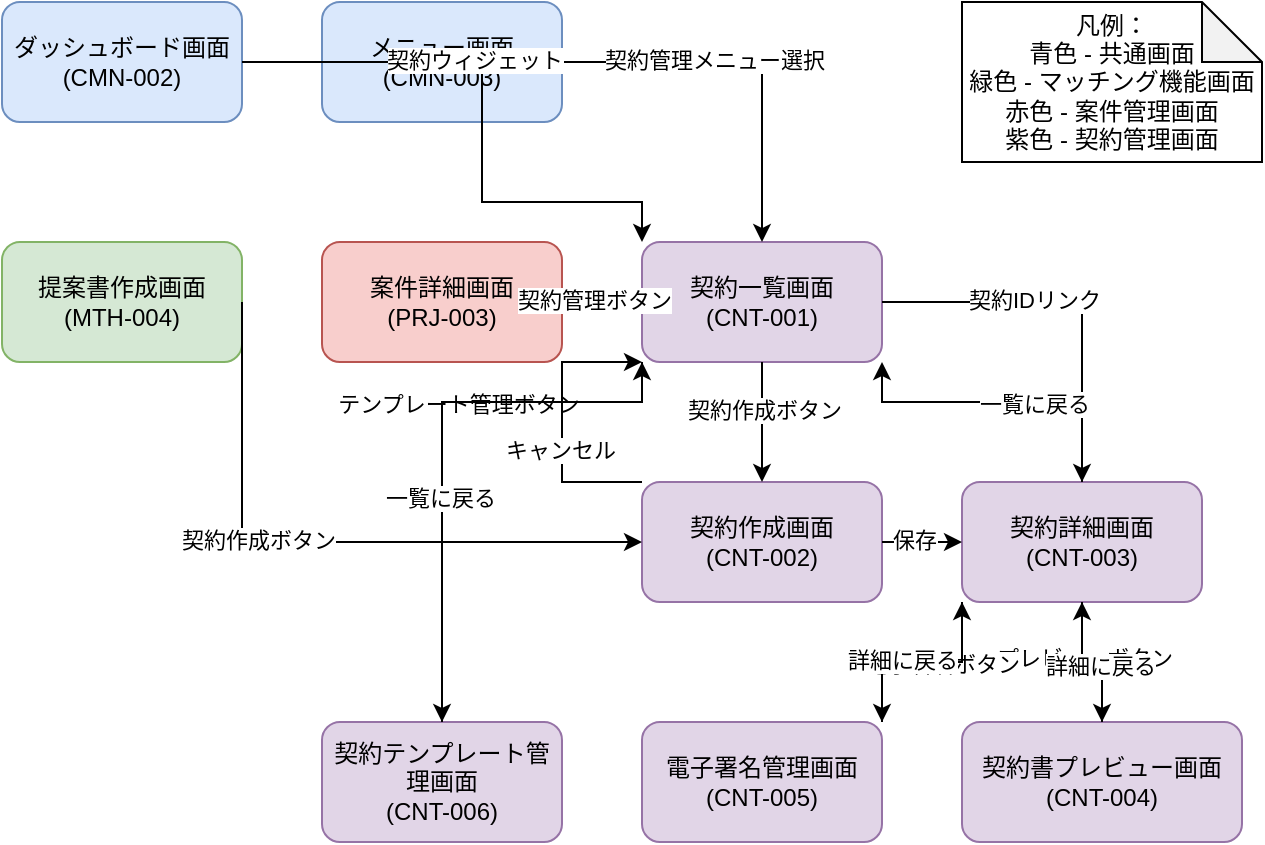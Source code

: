 <mxfile version="22.0.0" type="device">
  <diagram id="contract-management" name="契約管理画面遷移図">
    <mxGraphModel dx="1422" dy="798" grid="1" gridSize="10" guides="1" tooltips="1" connect="1" arrows="1" fold="1" page="1" pageScale="1" pageWidth="1169" pageHeight="827" math="0" shadow="0">
      <root>
        <mxCell id="0" />
        <mxCell id="1" parent="0" />
        
        <!-- 共通画面 -->
        <mxCell id="CMN002" value="ダッシュボード画面&#xa;(CMN-002)" style="rounded=1;whiteSpace=wrap;html=1;fillColor=#dae8fc;strokeColor=#6c8ebf;" vertex="1" parent="1">
          <mxGeometry x="120" y="40" width="120" height="60" as="geometry" />
        </mxCell>
        <mxCell id="CMN003" value="メニュー画面&#xa;(CMN-003)" style="rounded=1;whiteSpace=wrap;html=1;fillColor=#dae8fc;strokeColor=#6c8ebf;" vertex="1" parent="1">
          <mxGeometry x="280" y="40" width="120" height="60" as="geometry" />
        </mxCell>
        
        <!-- 提案書作成画面 -->
        <mxCell id="MTH004" value="提案書作成画面&#xa;(MTH-004)" style="rounded=1;whiteSpace=wrap;html=1;fillColor=#d5e8d4;strokeColor=#82b366;" vertex="1" parent="1">
          <mxGeometry x="120" y="160" width="120" height="60" as="geometry" />
        </mxCell>
        
        <!-- 案件画面 -->
        <mxCell id="PRJ003" value="案件詳細画面&#xa;(PRJ-003)" style="rounded=1;whiteSpace=wrap;html=1;fillColor=#f8cecc;strokeColor=#b85450;" vertex="1" parent="1">
          <mxGeometry x="280" y="160" width="120" height="60" as="geometry" />
        </mxCell>
        
        <!-- 契約管理画面群 -->
        <mxCell id="CNT001" value="契約一覧画面&#xa;(CNT-001)" style="rounded=1;whiteSpace=wrap;html=1;fillColor=#e1d5e7;strokeColor=#9673a6;" vertex="1" parent="1">
          <mxGeometry x="440" y="160" width="120" height="60" as="geometry" />
        </mxCell>
        <mxCell id="CNT002" value="契約作成画面&#xa;(CNT-002)" style="rounded=1;whiteSpace=wrap;html=1;fillColor=#e1d5e7;strokeColor=#9673a6;" vertex="1" parent="1">
          <mxGeometry x="440" y="280" width="120" height="60" as="geometry" />
        </mxCell>
        <mxCell id="CNT003" value="契約詳細画面&#xa;(CNT-003)" style="rounded=1;whiteSpace=wrap;html=1;fillColor=#e1d5e7;strokeColor=#9673a6;" vertex="1" parent="1">
          <mxGeometry x="600" y="280" width="120" height="60" as="geometry" />
        </mxCell>
        <mxCell id="CNT004" value="契約書プレビュー画面&#xa;(CNT-004)" style="rounded=1;whiteSpace=wrap;html=1;fillColor=#e1d5e7;strokeColor=#9673a6;" vertex="1" parent="1">
          <mxGeometry x="600" y="400" width="140" height="60" as="geometry" />
        </mxCell>
        <mxCell id="CNT005" value="電子署名管理画面&#xa;(CNT-005)" style="rounded=1;whiteSpace=wrap;html=1;fillColor=#e1d5e7;strokeColor=#9673a6;" vertex="1" parent="1">
          <mxGeometry x="440" y="400" width="120" height="60" as="geometry" />
        </mxCell>
        <mxCell id="CNT006" value="契約テンプレート管理画面&#xa;(CNT-006)" style="rounded=1;whiteSpace=wrap;html=1;fillColor=#e1d5e7;strokeColor=#9673a6;" vertex="1" parent="1">
          <mxGeometry x="280" y="400" width="120" height="60" as="geometry" />
        </mxCell>
        
        <!-- 画面遷移 -->
        <mxCell id="CMN003-CNT001" style="edgeStyle=orthogonalEdgeStyle;rounded=0;orthogonalLoop=1;jettySize=auto;html=1;exitX=1;exitY=0.5;exitDx=0;exitDy=0;entryX=0.5;entryY=0;entryDx=0;entryDy=0;" edge="1" parent="1" source="CMN003" target="CNT001">
          <mxGeometry relative="1" as="geometry">
            <Array as="points">
              <mxPoint x="500" y="70" />
            </Array>
          </mxGeometry>
        </mxCell>
        <mxCell id="CMN003-CNT001-label" value="契約管理メニュー選択" style="edgeLabel;html=1;align=center;verticalAlign=middle;resizable=0;points=[];" vertex="1" connectable="0" parent="CMN003-CNT001">
          <mxGeometry x="-0.2" y="1" relative="1" as="geometry">
            <mxPoint as="offset" />
          </mxGeometry>
        </mxCell>
        
        <mxCell id="CMN002-CNT001" style="edgeStyle=orthogonalEdgeStyle;rounded=0;orthogonalLoop=1;jettySize=auto;html=1;exitX=1;exitY=0.5;exitDx=0;exitDy=0;entryX=0;entryY=0;entryDx=0;entryDy=0;" edge="1" parent="1" source="CMN002" target="CNT001">
          <mxGeometry relative="1" as="geometry">
            <Array as="points">
              <mxPoint x="360" y="70" />
              <mxPoint x="360" y="140" />
              <mxPoint x="440" y="140" />
            </Array>
          </mxGeometry>
        </mxCell>
        <mxCell id="CMN002-CNT001-label" value="契約ウィジェット" style="edgeLabel;html=1;align=center;verticalAlign=middle;resizable=0;points=[];" vertex="1" connectable="0" parent="CMN002-CNT001">
          <mxGeometry x="-0.2" y="1" relative="1" as="geometry">
            <mxPoint as="offset" />
          </mxGeometry>
        </mxCell>
        
        <mxCell id="MTH004-CNT002" style="edgeStyle=orthogonalEdgeStyle;rounded=0;orthogonalLoop=1;jettySize=auto;html=1;exitX=1;exitY=0.5;exitDx=0;exitDy=0;entryX=0;entryY=0.5;entryDx=0;entryDy=0;" edge="1" parent="1" source="MTH004" target="CNT002">
          <mxGeometry relative="1" as="geometry">
            <Array as="points">
              <mxPoint x="240" y="190" />
              <mxPoint x="240" y="310" />
            </Array>
          </mxGeometry>
        </mxCell>
        <mxCell id="MTH004-CNT002-label" value="契約作成ボタン" style="edgeLabel;html=1;align=center;verticalAlign=middle;resizable=0;points=[];" vertex="1" connectable="0" parent="MTH004-CNT002">
          <mxGeometry x="-0.2" y="1" relative="1" as="geometry">
            <mxPoint as="offset" />
          </mxGeometry>
        </mxCell>
        
        <mxCell id="PRJ003-CNT001" style="edgeStyle=orthogonalEdgeStyle;rounded=0;orthogonalLoop=1;jettySize=auto;html=1;exitX=1;exitY=0.5;exitDx=0;exitDy=0;entryX=0;entryY=0.5;entryDx=0;entryDy=0;" edge="1" parent="1" source="PRJ003" target="CNT001">
          <mxGeometry relative="1" as="geometry" />
        </mxCell>
        <mxCell id="PRJ003-CNT001-label" value="契約管理ボタン" style="edgeLabel;html=1;align=center;verticalAlign=middle;resizable=0;points=[];" vertex="1" connectable="0" parent="PRJ003-CNT001">
          <mxGeometry x="-0.2" y="1" relative="1" as="geometry">
            <mxPoint as="offset" />
          </mxGeometry>
        </mxCell>
        
        <mxCell id="CNT001-CNT002" style="edgeStyle=orthogonalEdgeStyle;rounded=0;orthogonalLoop=1;jettySize=auto;html=1;exitX=0.5;exitY=1;exitDx=0;exitDy=0;entryX=0.5;entryY=0;entryDx=0;entryDy=0;" edge="1" parent="1" source="CNT001" target="CNT002">
          <mxGeometry relative="1" as="geometry" />
        </mxCell>
        <mxCell id="CNT001-CNT002-label" value="契約作成ボタン" style="edgeLabel;html=1;align=center;verticalAlign=middle;resizable=0;points=[];" vertex="1" connectable="0" parent="CNT001-CNT002">
          <mxGeometry x="-0.2" y="1" relative="1" as="geometry">
            <mxPoint as="offset" />
          </mxGeometry>
        </mxCell>
        
        <mxCell id="CNT001-CNT003" style="edgeStyle=orthogonalEdgeStyle;rounded=0;orthogonalLoop=1;jettySize=auto;html=1;exitX=1;exitY=0.5;exitDx=0;exitDy=0;entryX=0.5;entryY=0;entryDx=0;entryDy=0;" edge="1" parent="1" source="CNT001" target="CNT003">
          <mxGeometry relative="1" as="geometry">
            <Array as="points">
              <mxPoint x="660" y="190" />
            </Array>
          </mxGeometry>
        </mxCell>
        <mxCell id="CNT001-CNT003-label" value="契約IDリンク" style="edgeLabel;html=1;align=center;verticalAlign=middle;resizable=0;points=[];" vertex="1" connectable="0" parent="CNT001-CNT003">
          <mxGeometry x="-0.2" y="1" relative="1" as="geometry">
            <mxPoint as="offset" />
          </mxGeometry>
        </mxCell>
        
        <mxCell id="CNT001-CNT006" style="edgeStyle=orthogonalEdgeStyle;rounded=0;orthogonalLoop=1;jettySize=auto;html=1;exitX=0;exitY=1;exitDx=0;exitDy=0;entryX=0.5;entryY=0;entryDx=0;entryDy=0;" edge="1" parent="1" source="CNT001" target="CNT006">
          <mxGeometry relative="1" as="geometry">
            <Array as="points">
              <mxPoint x="440" y="240" />
              <mxPoint x="340" y="240" />
            </Array>
          </mxGeometry>
        </mxCell>
        <mxCell id="CNT001-CNT006-label" value="テンプレート管理ボタン" style="edgeLabel;html=1;align=center;verticalAlign=middle;resizable=0;points=[];" vertex="1" connectable="0" parent="CNT001-CNT006">
          <mxGeometry x="-0.2" y="1" relative="1" as="geometry">
            <mxPoint as="offset" />
          </mxGeometry>
        </mxCell>
        
        <mxCell id="CNT002-CNT001" style="edgeStyle=orthogonalEdgeStyle;rounded=0;orthogonalLoop=1;jettySize=auto;html=1;exitX=0;exitY=0;exitDx=0;exitDy=0;entryX=0;entryY=1;entryDx=0;entryDy=0;" edge="1" parent="1" source="CNT002" target="CNT001">
          <mxGeometry relative="1" as="geometry">
            <Array as="points">
              <mxPoint x="400" y="280" />
              <mxPoint x="400" y="220" />
            </Array>
          </mxGeometry>
        </mxCell>
        <mxCell id="CNT002-CNT001-label" value="キャンセル" style="edgeLabel;html=1;align=center;verticalAlign=middle;resizable=0;points=[];" vertex="1" connectable="0" parent="CNT002-CNT001">
          <mxGeometry x="-0.2" y="1" relative="1" as="geometry">
            <mxPoint as="offset" />
          </mxGeometry>
        </mxCell>
        
        <mxCell id="CNT002-CNT003" style="edgeStyle=orthogonalEdgeStyle;rounded=0;orthogonalLoop=1;jettySize=auto;html=1;exitX=1;exitY=0.5;exitDx=0;exitDy=0;entryX=0;entryY=0.5;entryDx=0;entryDy=0;" edge="1" parent="1" source="CNT002" target="CNT003">
          <mxGeometry relative="1" as="geometry" />
        </mxCell>
        <mxCell id="CNT002-CNT003-label" value="保存" style="edgeLabel;html=1;align=center;verticalAlign=middle;resizable=0;points=[];" vertex="1" connectable="0" parent="CNT002-CNT003">
          <mxGeometry x="-0.2" y="1" relative="1" as="geometry">
            <mxPoint as="offset" />
          </mxGeometry>
        </mxCell>
        
        <mxCell id="CNT003-CNT001" style="edgeStyle=orthogonalEdgeStyle;rounded=0;orthogonalLoop=1;jettySize=auto;html=1;exitX=0.5;exitY=0;exitDx=0;exitDy=0;entryX=1;entryY=1;entryDx=0;entryDy=0;" edge="1" parent="1" source="CNT003" target="CNT001">
          <mxGeometry relative="1" as="geometry">
            <Array as="points">
              <mxPoint x="660" y="240" />
              <mxPoint x="560" y="240" />
            </Array>
          </mxGeometry>
        </mxCell>
        <mxCell id="CNT003-CNT001-label" value="一覧に戻る" style="edgeLabel;html=1;align=center;verticalAlign=middle;resizable=0;points=[];" vertex="1" connectable="0" parent="CNT003-CNT001">
          <mxGeometry x="-0.2" y="1" relative="1" as="geometry">
            <mxPoint as="offset" />
          </mxGeometry>
        </mxCell>
        
        <mxCell id="CNT003-CNT004" style="edgeStyle=orthogonalEdgeStyle;rounded=0;orthogonalLoop=1;jettySize=auto;html=1;exitX=0.5;exitY=1;exitDx=0;exitDy=0;entryX=0.5;entryY=0;entryDx=0;entryDy=0;" edge="1" parent="1" source="CNT003" target="CNT004">
          <mxGeometry relative="1" as="geometry" />
        </mxCell>
        <mxCell id="CNT003-CNT004-label" value="プレビューボタン" style="edgeLabel;html=1;align=center;verticalAlign=middle;resizable=0;points=[];" vertex="1" connectable="0" parent="CNT003-CNT004">
          <mxGeometry x="-0.2" y="1" relative="1" as="geometry">
            <mxPoint as="offset" />
          </mxGeometry>
        </mxCell>
        
        <mxCell id="CNT003-CNT005" style="edgeStyle=orthogonalEdgeStyle;rounded=0;orthogonalLoop=1;jettySize=auto;html=1;exitX=0;exitY=1;exitDx=0;exitDy=0;entryX=1;entryY=0;entryDx=0;entryDy=0;" edge="1" parent="1" source="CNT003" target="CNT005">
          <mxGeometry relative="1" as="geometry" />
        </mxCell>
        <mxCell id="CNT003-CNT005-label" value="電子署名ボタン" style="edgeLabel;html=1;align=center;verticalAlign=middle;resizable=0;points=[];" vertex="1" connectable="0" parent="CNT003-CNT005">
          <mxGeometry x="-0.2" y="1" relative="1" as="geometry">
            <mxPoint as="offset" />
          </mxGeometry>
        </mxCell>
        
        <mxCell id="CNT004-CNT003" style="edgeStyle=orthogonalEdgeStyle;rounded=0;orthogonalLoop=1;jettySize=auto;html=1;exitX=0.5;exitY=0;exitDx=0;exitDy=0;entryX=0.5;entryY=1;entryDx=0;entryDy=0;" edge="1" parent="1" source="CNT004" target="CNT003">
          <mxGeometry relative="1" as="geometry" />
        </mxCell>
        <mxCell id="CNT004-CNT003-label" value="詳細に戻る" style="edgeLabel;html=1;align=center;verticalAlign=middle;resizable=0;points=[];" vertex="1" connectable="0" parent="CNT004-CNT003">
          <mxGeometry x="-0.2" y="1" relative="1" as="geometry">
            <mxPoint as="offset" />
          </mxGeometry>
        </mxCell>
        
        <mxCell id="CNT005-CNT003" style="edgeStyle=orthogonalEdgeStyle;rounded=0;orthogonalLoop=1;jettySize=auto;html=1;exitX=1;exitY=0;exitDx=0;exitDy=0;entryX=0;entryY=1;entryDx=0;entryDy=0;" edge="1" parent="1" source="CNT005" target="CNT003">
          <mxGeometry relative="1" as="geometry" />
        </mxCell>
        <mxCell id="CNT005-CNT003-label" value="詳細に戻る" style="edgeLabel;html=1;align=center;verticalAlign=middle;resizable=0;points=[];" vertex="1" connectable="0" parent="CNT005-CNT003">
          <mxGeometry x="-0.2" y="1" relative="1" as="geometry">
            <mxPoint as="offset" />
          </mxGeometry>
        </mxCell>
        
        <mxCell id="CNT006-CNT001" style="edgeStyle=orthogonalEdgeStyle;rounded=0;orthogonalLoop=1;jettySize=auto;html=1;exitX=0.5;exitY=0;exitDx=0;exitDy=0;entryX=0;entryY=1;entryDx=0;entryDy=0;" edge="1" parent="1" source="CNT006" target="CNT001">
          <mxGeometry relative="1" as="geometry">
            <Array as="points">
              <mxPoint x="340" y="240" />
              <mxPoint x="440" y="240" />
            </Array>
          </mxGeometry>
        </mxCell>
        <mxCell id="CNT006-CNT001-label" value="一覧に戻る" style="edgeLabel;html=1;align=center;verticalAlign=middle;resizable=0;points=[];" vertex="1" connectable="0" parent="CNT006-CNT001">
          <mxGeometry x="-0.2" y="1" relative="1" as="geometry">
            <mxPoint as="offset" />
          </mxGeometry>
        </mxCell>
        
        <!-- 説明 -->
        <mxCell id="legend" value="凡例：&#xa;青色 - 共通画面&#xa;緑色 - マッチング機能画面&#xa;赤色 - 案件管理画面&#xa;紫色 - 契約管理画面" style="shape=note;whiteSpace=wrap;html=1;backgroundOutline=1;darkOpacity=0.05;" vertex="1" parent="1">
          <mxGeometry x="600" y="40" width="150" height="80" as="geometry" />
        </mxCell>
      </root>
    </mxGraphModel>
  </diagram>
</mxfile>